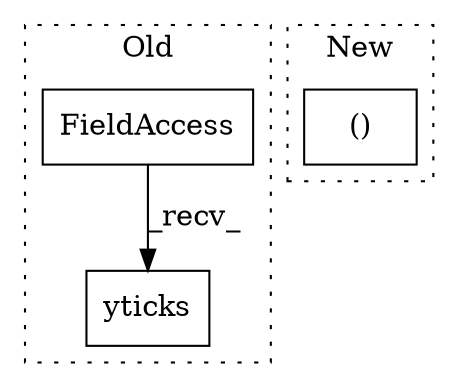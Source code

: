 digraph G {
subgraph cluster0 {
1 [label="yticks" a="32" s="4253,4300" l="12,2" shape="box"];
3 [label="FieldAccess" a="22" s="4235" l="10" shape="box"];
label = "Old";
style="dotted";
}
subgraph cluster1 {
2 [label="()" a="106" s="1364" l="18" shape="box"];
label = "New";
style="dotted";
}
3 -> 1 [label="_recv_"];
}